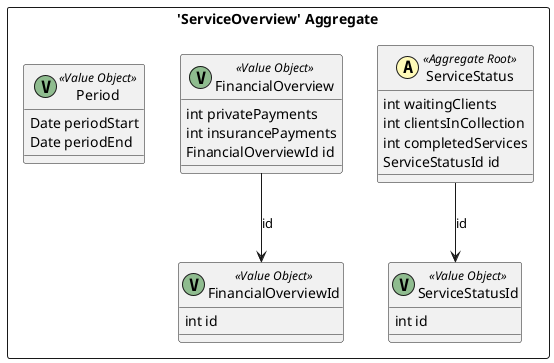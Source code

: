 @startuml

skinparam componentStyle uml2

package "'ServiceOverview' Aggregate" <<Rectangle>> {
	class ServiceStatus <<(A,#fffab8) Aggregate Root>> {
		int waitingClients
		int clientsInCollection
		int completedServices
		ServiceStatusId id
	}
	class FinancialOverview <<(V,DarkSeaGreen) Value Object>> {
		int privatePayments
		int insurancePayments
		FinancialOverviewId id
	}
	class ServiceStatusId <<(V,DarkSeaGreen) Value Object>> {
		int id
	}
	class FinancialOverviewId <<(V,DarkSeaGreen) Value Object>> {
		int id
	}
	class Period <<(V,DarkSeaGreen) Value Object>> {
		Date periodStart
		Date periodEnd
	}
}
FinancialOverview --> FinancialOverviewId : id
ServiceStatus --> ServiceStatusId : id


@enduml

